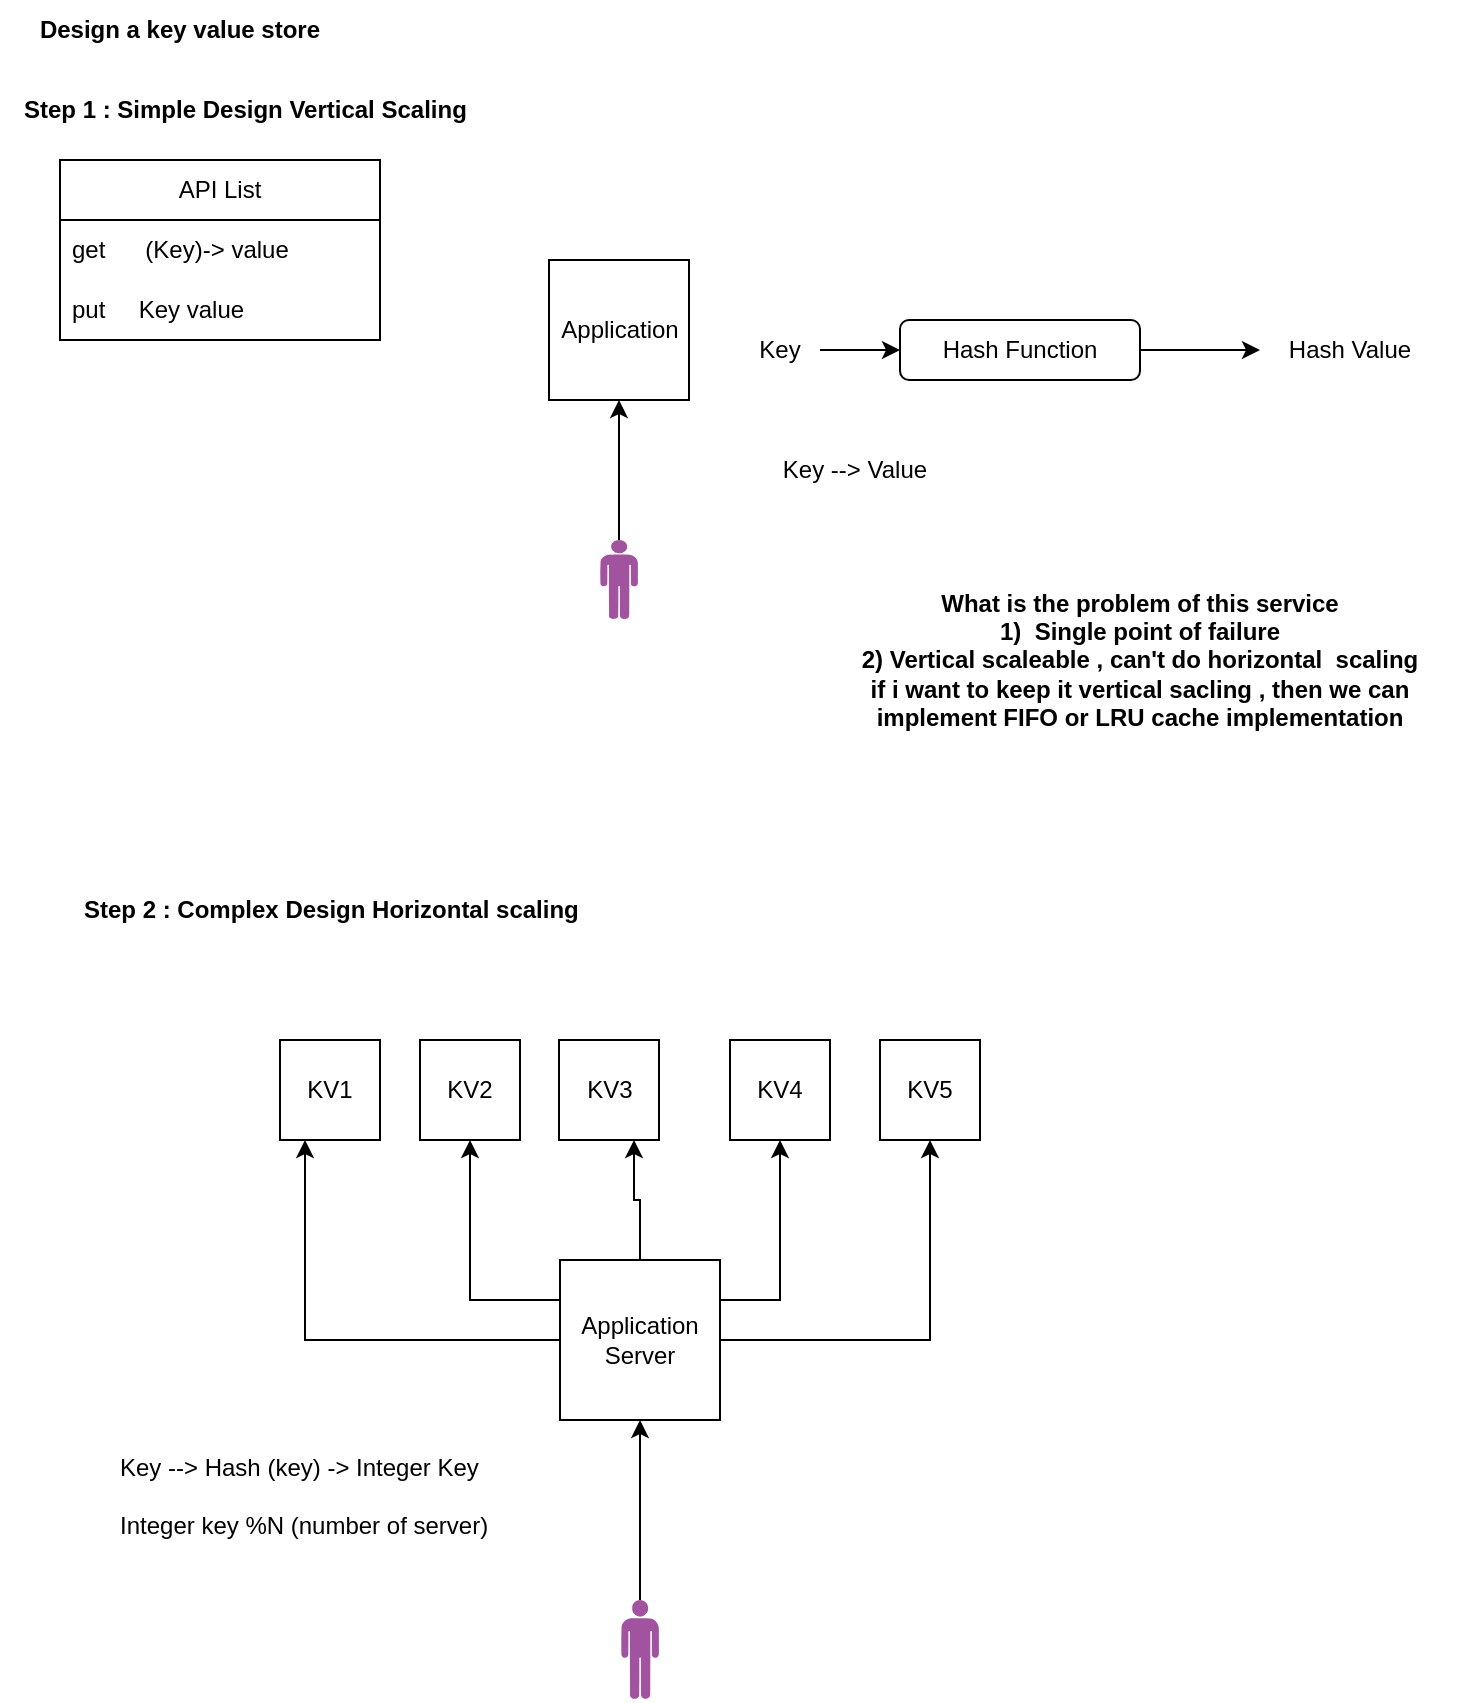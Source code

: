 <mxfile version="24.8.3">
  <diagram name="Key Value Store" id="0Y-sCsEEgywu30MbAkM8">
    <mxGraphModel dx="1050" dy="530" grid="1" gridSize="10" guides="1" tooltips="1" connect="1" arrows="1" fold="1" page="1" pageScale="1" pageWidth="850" pageHeight="1100" math="0" shadow="0">
      <root>
        <mxCell id="0" />
        <mxCell id="1" parent="0" />
        <mxCell id="HIJ6LjRNpunLngv8_PbZ-7" style="edgeStyle=orthogonalEdgeStyle;rounded=0;orthogonalLoop=1;jettySize=auto;html=1;entryX=0.5;entryY=1;entryDx=0;entryDy=0;" edge="1" parent="1" source="HIJ6LjRNpunLngv8_PbZ-1" target="HIJ6LjRNpunLngv8_PbZ-3">
          <mxGeometry relative="1" as="geometry">
            <mxPoint x="349.5" y="220" as="targetPoint" />
          </mxGeometry>
        </mxCell>
        <mxCell id="HIJ6LjRNpunLngv8_PbZ-1" value="" style="verticalLabelPosition=bottom;sketch=0;html=1;fillColor=#A153A0;verticalAlign=top;align=center;pointerEvents=1;shape=mxgraph.cisco_safe.design.actor_2;" vertex="1" parent="1">
          <mxGeometry x="340" y="310" width="19" height="40" as="geometry" />
        </mxCell>
        <mxCell id="HIJ6LjRNpunLngv8_PbZ-2" value="Design a key value store" style="text;html=1;align=center;verticalAlign=middle;whiteSpace=wrap;rounded=0;fontStyle=1" vertex="1" parent="1">
          <mxGeometry x="40" y="40" width="180" height="30" as="geometry" />
        </mxCell>
        <mxCell id="HIJ6LjRNpunLngv8_PbZ-3" value="Application" style="whiteSpace=wrap;html=1;aspect=fixed;" vertex="1" parent="1">
          <mxGeometry x="314.5" y="170" width="70" height="70" as="geometry" />
        </mxCell>
        <mxCell id="HIJ6LjRNpunLngv8_PbZ-9" style="edgeStyle=orthogonalEdgeStyle;rounded=0;orthogonalLoop=1;jettySize=auto;html=1;entryX=0;entryY=0.5;entryDx=0;entryDy=0;" edge="1" parent="1" source="HIJ6LjRNpunLngv8_PbZ-4" target="HIJ6LjRNpunLngv8_PbZ-5">
          <mxGeometry relative="1" as="geometry" />
        </mxCell>
        <mxCell id="HIJ6LjRNpunLngv8_PbZ-4" value="Key" style="text;html=1;align=center;verticalAlign=middle;whiteSpace=wrap;rounded=0;" vertex="1" parent="1">
          <mxGeometry x="410" y="200" width="40" height="30" as="geometry" />
        </mxCell>
        <mxCell id="HIJ6LjRNpunLngv8_PbZ-10" style="edgeStyle=orthogonalEdgeStyle;rounded=0;orthogonalLoop=1;jettySize=auto;html=1;" edge="1" parent="1" source="HIJ6LjRNpunLngv8_PbZ-5" target="HIJ6LjRNpunLngv8_PbZ-6">
          <mxGeometry relative="1" as="geometry" />
        </mxCell>
        <mxCell id="HIJ6LjRNpunLngv8_PbZ-5" value="Hash Function" style="rounded=1;whiteSpace=wrap;html=1;" vertex="1" parent="1">
          <mxGeometry x="490" y="200" width="120" height="30" as="geometry" />
        </mxCell>
        <mxCell id="HIJ6LjRNpunLngv8_PbZ-6" value="Hash Value" style="text;html=1;align=center;verticalAlign=middle;whiteSpace=wrap;rounded=0;" vertex="1" parent="1">
          <mxGeometry x="670" y="200" width="90" height="30" as="geometry" />
        </mxCell>
        <mxCell id="HIJ6LjRNpunLngv8_PbZ-11" value="API List" style="swimlane;fontStyle=0;childLayout=stackLayout;horizontal=1;startSize=30;horizontalStack=0;resizeParent=1;resizeParentMax=0;resizeLast=0;collapsible=1;marginBottom=0;whiteSpace=wrap;html=1;" vertex="1" parent="1">
          <mxGeometry x="70" y="120" width="160" height="90" as="geometry" />
        </mxCell>
        <mxCell id="HIJ6LjRNpunLngv8_PbZ-12" value="get&amp;nbsp; &amp;nbsp; &amp;nbsp; (Key)-&amp;gt; value" style="text;strokeColor=none;fillColor=none;align=left;verticalAlign=middle;spacingLeft=4;spacingRight=4;overflow=hidden;points=[[0,0.5],[1,0.5]];portConstraint=eastwest;rotatable=0;whiteSpace=wrap;html=1;" vertex="1" parent="HIJ6LjRNpunLngv8_PbZ-11">
          <mxGeometry y="30" width="160" height="30" as="geometry" />
        </mxCell>
        <mxCell id="HIJ6LjRNpunLngv8_PbZ-13" value="put&amp;nbsp; &amp;nbsp; &amp;nbsp;Key value" style="text;strokeColor=none;fillColor=none;align=left;verticalAlign=middle;spacingLeft=4;spacingRight=4;overflow=hidden;points=[[0,0.5],[1,0.5]];portConstraint=eastwest;rotatable=0;whiteSpace=wrap;html=1;" vertex="1" parent="HIJ6LjRNpunLngv8_PbZ-11">
          <mxGeometry y="60" width="160" height="30" as="geometry" />
        </mxCell>
        <mxCell id="HIJ6LjRNpunLngv8_PbZ-15" value="Key --&amp;gt; Value" style="text;html=1;align=center;verticalAlign=middle;whiteSpace=wrap;rounded=0;" vertex="1" parent="1">
          <mxGeometry x="425" y="260" width="85" height="30" as="geometry" />
        </mxCell>
        <mxCell id="HIJ6LjRNpunLngv8_PbZ-17" value="What is the problem of this service&lt;div&gt;1)&amp;nbsp; Single point of failure&lt;/div&gt;&lt;div&gt;2) Vertical scaleable , can&#39;t do horizontal&amp;nbsp; scaling&lt;/div&gt;&lt;div&gt;if i want to keep it vertical sacling , then we can implement FIFO or LRU cache implementation&lt;/div&gt;" style="text;html=1;align=center;verticalAlign=middle;whiteSpace=wrap;rounded=0;fontStyle=1" vertex="1" parent="1">
          <mxGeometry x="450" y="320" width="320" height="100" as="geometry" />
        </mxCell>
        <mxCell id="HIJ6LjRNpunLngv8_PbZ-18" value="Step 1 : Simple Design Vertical Scaling&amp;nbsp;" style="text;html=1;align=left;verticalAlign=middle;whiteSpace=wrap;rounded=0;fontStyle=1" vertex="1" parent="1">
          <mxGeometry x="50" y="80" width="250" height="30" as="geometry" />
        </mxCell>
        <mxCell id="HIJ6LjRNpunLngv8_PbZ-19" value="Step 2 : Complex Design Horizontal scaling" style="text;html=1;align=left;verticalAlign=middle;whiteSpace=wrap;rounded=0;fontStyle=1" vertex="1" parent="1">
          <mxGeometry x="80" y="480" width="270" height="30" as="geometry" />
        </mxCell>
        <mxCell id="HIJ6LjRNpunLngv8_PbZ-23" style="edgeStyle=orthogonalEdgeStyle;rounded=0;orthogonalLoop=1;jettySize=auto;html=1;entryX=0.5;entryY=1;entryDx=0;entryDy=0;" edge="1" parent="1" source="HIJ6LjRNpunLngv8_PbZ-20" target="HIJ6LjRNpunLngv8_PbZ-21">
          <mxGeometry relative="1" as="geometry" />
        </mxCell>
        <mxCell id="HIJ6LjRNpunLngv8_PbZ-20" value="" style="verticalLabelPosition=bottom;sketch=0;html=1;fillColor=#A153A0;verticalAlign=top;align=center;pointerEvents=1;shape=mxgraph.cisco_safe.design.actor_2;" vertex="1" parent="1">
          <mxGeometry x="350.5" y="840" width="19" height="50" as="geometry" />
        </mxCell>
        <mxCell id="HIJ6LjRNpunLngv8_PbZ-29" style="edgeStyle=orthogonalEdgeStyle;rounded=0;orthogonalLoop=1;jettySize=auto;html=1;exitX=1;exitY=0.5;exitDx=0;exitDy=0;entryX=0.5;entryY=1;entryDx=0;entryDy=0;" edge="1" parent="1" source="HIJ6LjRNpunLngv8_PbZ-21" target="HIJ6LjRNpunLngv8_PbZ-28">
          <mxGeometry relative="1" as="geometry" />
        </mxCell>
        <mxCell id="HIJ6LjRNpunLngv8_PbZ-30" style="edgeStyle=orthogonalEdgeStyle;rounded=0;orthogonalLoop=1;jettySize=auto;html=1;exitX=1;exitY=0.25;exitDx=0;exitDy=0;entryX=0.5;entryY=1;entryDx=0;entryDy=0;" edge="1" parent="1" source="HIJ6LjRNpunLngv8_PbZ-21" target="HIJ6LjRNpunLngv8_PbZ-27">
          <mxGeometry relative="1" as="geometry" />
        </mxCell>
        <mxCell id="HIJ6LjRNpunLngv8_PbZ-31" style="edgeStyle=orthogonalEdgeStyle;rounded=0;orthogonalLoop=1;jettySize=auto;html=1;exitX=0.5;exitY=0;exitDx=0;exitDy=0;entryX=0.75;entryY=1;entryDx=0;entryDy=0;" edge="1" parent="1" source="HIJ6LjRNpunLngv8_PbZ-21" target="HIJ6LjRNpunLngv8_PbZ-26">
          <mxGeometry relative="1" as="geometry" />
        </mxCell>
        <mxCell id="HIJ6LjRNpunLngv8_PbZ-32" style="edgeStyle=orthogonalEdgeStyle;rounded=0;orthogonalLoop=1;jettySize=auto;html=1;exitX=0;exitY=0.25;exitDx=0;exitDy=0;entryX=0.5;entryY=1;entryDx=0;entryDy=0;" edge="1" parent="1" source="HIJ6LjRNpunLngv8_PbZ-21" target="HIJ6LjRNpunLngv8_PbZ-25">
          <mxGeometry relative="1" as="geometry" />
        </mxCell>
        <mxCell id="HIJ6LjRNpunLngv8_PbZ-33" style="edgeStyle=orthogonalEdgeStyle;rounded=0;orthogonalLoop=1;jettySize=auto;html=1;exitX=0;exitY=0.5;exitDx=0;exitDy=0;entryX=0.25;entryY=1;entryDx=0;entryDy=0;" edge="1" parent="1" source="HIJ6LjRNpunLngv8_PbZ-21" target="HIJ6LjRNpunLngv8_PbZ-24">
          <mxGeometry relative="1" as="geometry" />
        </mxCell>
        <mxCell id="HIJ6LjRNpunLngv8_PbZ-21" value="Application Server" style="whiteSpace=wrap;html=1;aspect=fixed;" vertex="1" parent="1">
          <mxGeometry x="320" y="670" width="80" height="80" as="geometry" />
        </mxCell>
        <mxCell id="HIJ6LjRNpunLngv8_PbZ-24" value="KV1" style="whiteSpace=wrap;html=1;aspect=fixed;" vertex="1" parent="1">
          <mxGeometry x="180" y="560" width="50" height="50" as="geometry" />
        </mxCell>
        <mxCell id="HIJ6LjRNpunLngv8_PbZ-25" value="KV2" style="whiteSpace=wrap;html=1;aspect=fixed;" vertex="1" parent="1">
          <mxGeometry x="250" y="560" width="50" height="50" as="geometry" />
        </mxCell>
        <mxCell id="HIJ6LjRNpunLngv8_PbZ-26" value="KV3" style="whiteSpace=wrap;html=1;aspect=fixed;" vertex="1" parent="1">
          <mxGeometry x="319.5" y="560" width="50" height="50" as="geometry" />
        </mxCell>
        <mxCell id="HIJ6LjRNpunLngv8_PbZ-27" value="KV4" style="whiteSpace=wrap;html=1;aspect=fixed;" vertex="1" parent="1">
          <mxGeometry x="405" y="560" width="50" height="50" as="geometry" />
        </mxCell>
        <mxCell id="HIJ6LjRNpunLngv8_PbZ-28" value="KV5" style="whiteSpace=wrap;html=1;aspect=fixed;" vertex="1" parent="1">
          <mxGeometry x="480" y="560" width="50" height="50" as="geometry" />
        </mxCell>
        <mxCell id="HIJ6LjRNpunLngv8_PbZ-34" value="Key --&amp;gt; Hash (key) -&amp;gt; Integer Key&lt;div&gt;&lt;br&gt;&lt;/div&gt;&lt;div&gt;Integer key %N (number of server)&lt;/div&gt;&lt;div&gt;&lt;br&gt;&lt;/div&gt;" style="text;html=1;align=left;verticalAlign=middle;whiteSpace=wrap;rounded=0;horizontal=1;" vertex="1" parent="1">
          <mxGeometry x="97.75" y="750" width="214.5" height="90" as="geometry" />
        </mxCell>
      </root>
    </mxGraphModel>
  </diagram>
</mxfile>
